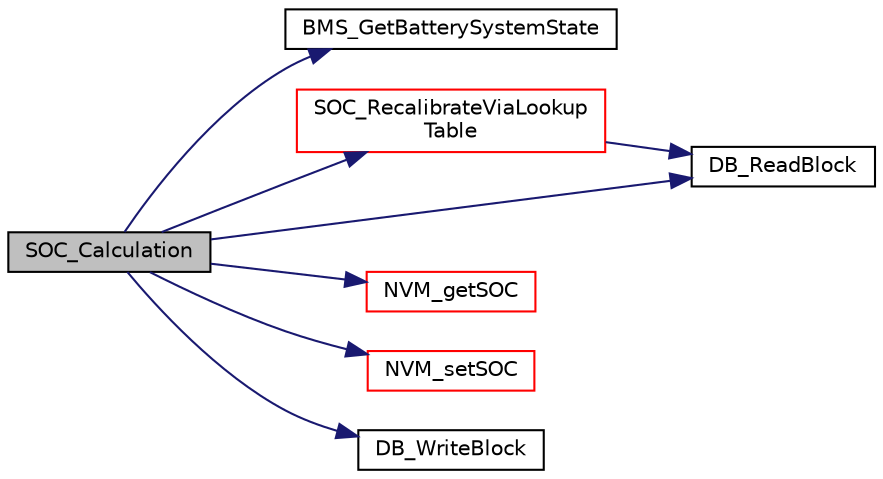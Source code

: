 digraph "SOC_Calculation"
{
  edge [fontname="Helvetica",fontsize="10",labelfontname="Helvetica",labelfontsize="10"];
  node [fontname="Helvetica",fontsize="10",shape=record];
  rankdir="LR";
  Node0 [label="SOC_Calculation",height=0.2,width=0.4,color="black", fillcolor="grey75", style="filled", fontcolor="black"];
  Node0 -> Node1 [color="midnightblue",fontsize="10",style="solid",fontname="Helvetica"];
  Node1 [label="BMS_GetBatterySystemState",height=0.2,width=0.4,color="black", fillcolor="white", style="filled",URL="$bms_8c.html#ab900910af6e3c584a5e3650018fe4ed7",tooltip="Returns current battery system state (charging/discharging, resting or in relaxation phase) ..."];
  Node0 -> Node2 [color="midnightblue",fontsize="10",style="solid",fontname="Helvetica"];
  Node2 [label="SOC_RecalibrateViaLookup\lTable",height=0.2,width=0.4,color="red", fillcolor="white", style="filled",URL="$sox_8c.html#a43c5a281ea30b281f3d8514694f8b865",tooltip="initializes the SOC values with lookup table (mean, min and max). "];
  Node2 -> Node3 [color="midnightblue",fontsize="10",style="solid",fontname="Helvetica"];
  Node3 [label="DB_ReadBlock",height=0.2,width=0.4,color="black", fillcolor="white", style="filled",URL="$database_8c.html#a94356e609a13e483fa0c15465e154f34",tooltip="Reads a datablock in database by value. "];
  Node0 -> Node3 [color="midnightblue",fontsize="10",style="solid",fontname="Helvetica"];
  Node0 -> Node15 [color="midnightblue",fontsize="10",style="solid",fontname="Helvetica"];
  Node15 [label="NVM_getSOC",height=0.2,width=0.4,color="red", fillcolor="white", style="filled",URL="$nvramhandler__cfg_8c.html#a857fa9982d297e98b19d12ef8ca672cc",tooltip="Gets the SOC data saved in the non-volatile RAM. "];
  Node0 -> Node6 [color="midnightblue",fontsize="10",style="solid",fontname="Helvetica"];
  Node6 [label="NVM_setSOC",height=0.2,width=0.4,color="red", fillcolor="white", style="filled",URL="$nvramhandler__cfg_8c.html#a30bd025ab297381766a992c9380ab305",tooltip="Sets the SOC data saved in the non-volatile RAM. "];
  Node0 -> Node14 [color="midnightblue",fontsize="10",style="solid",fontname="Helvetica"];
  Node14 [label="DB_WriteBlock",height=0.2,width=0.4,color="black", fillcolor="white", style="filled",URL="$database_8c.html#ab4d337e13c53dbdab695980576d33fb0",tooltip="Stores a datablock in database. "];
}
